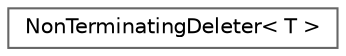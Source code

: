 digraph "Graphical Class Hierarchy"
{
 // INTERACTIVE_SVG=YES
 // LATEX_PDF_SIZE
  bgcolor="transparent";
  edge [fontname=Helvetica,fontsize=10,labelfontname=Helvetica,labelfontsize=10];
  node [fontname=Helvetica,fontsize=10,shape=box,height=0.2,width=0.4];
  rankdir="LR";
  Node0 [label="NonTerminatingDeleter\< T \>",height=0.2,width=0.4,color="grey40", fillcolor="white", style="filled",URL="$d5/da9/struct_non_terminating_deleter.html",tooltip="Deleter that only deletes an object if doxygen is not already terminating."];
}
